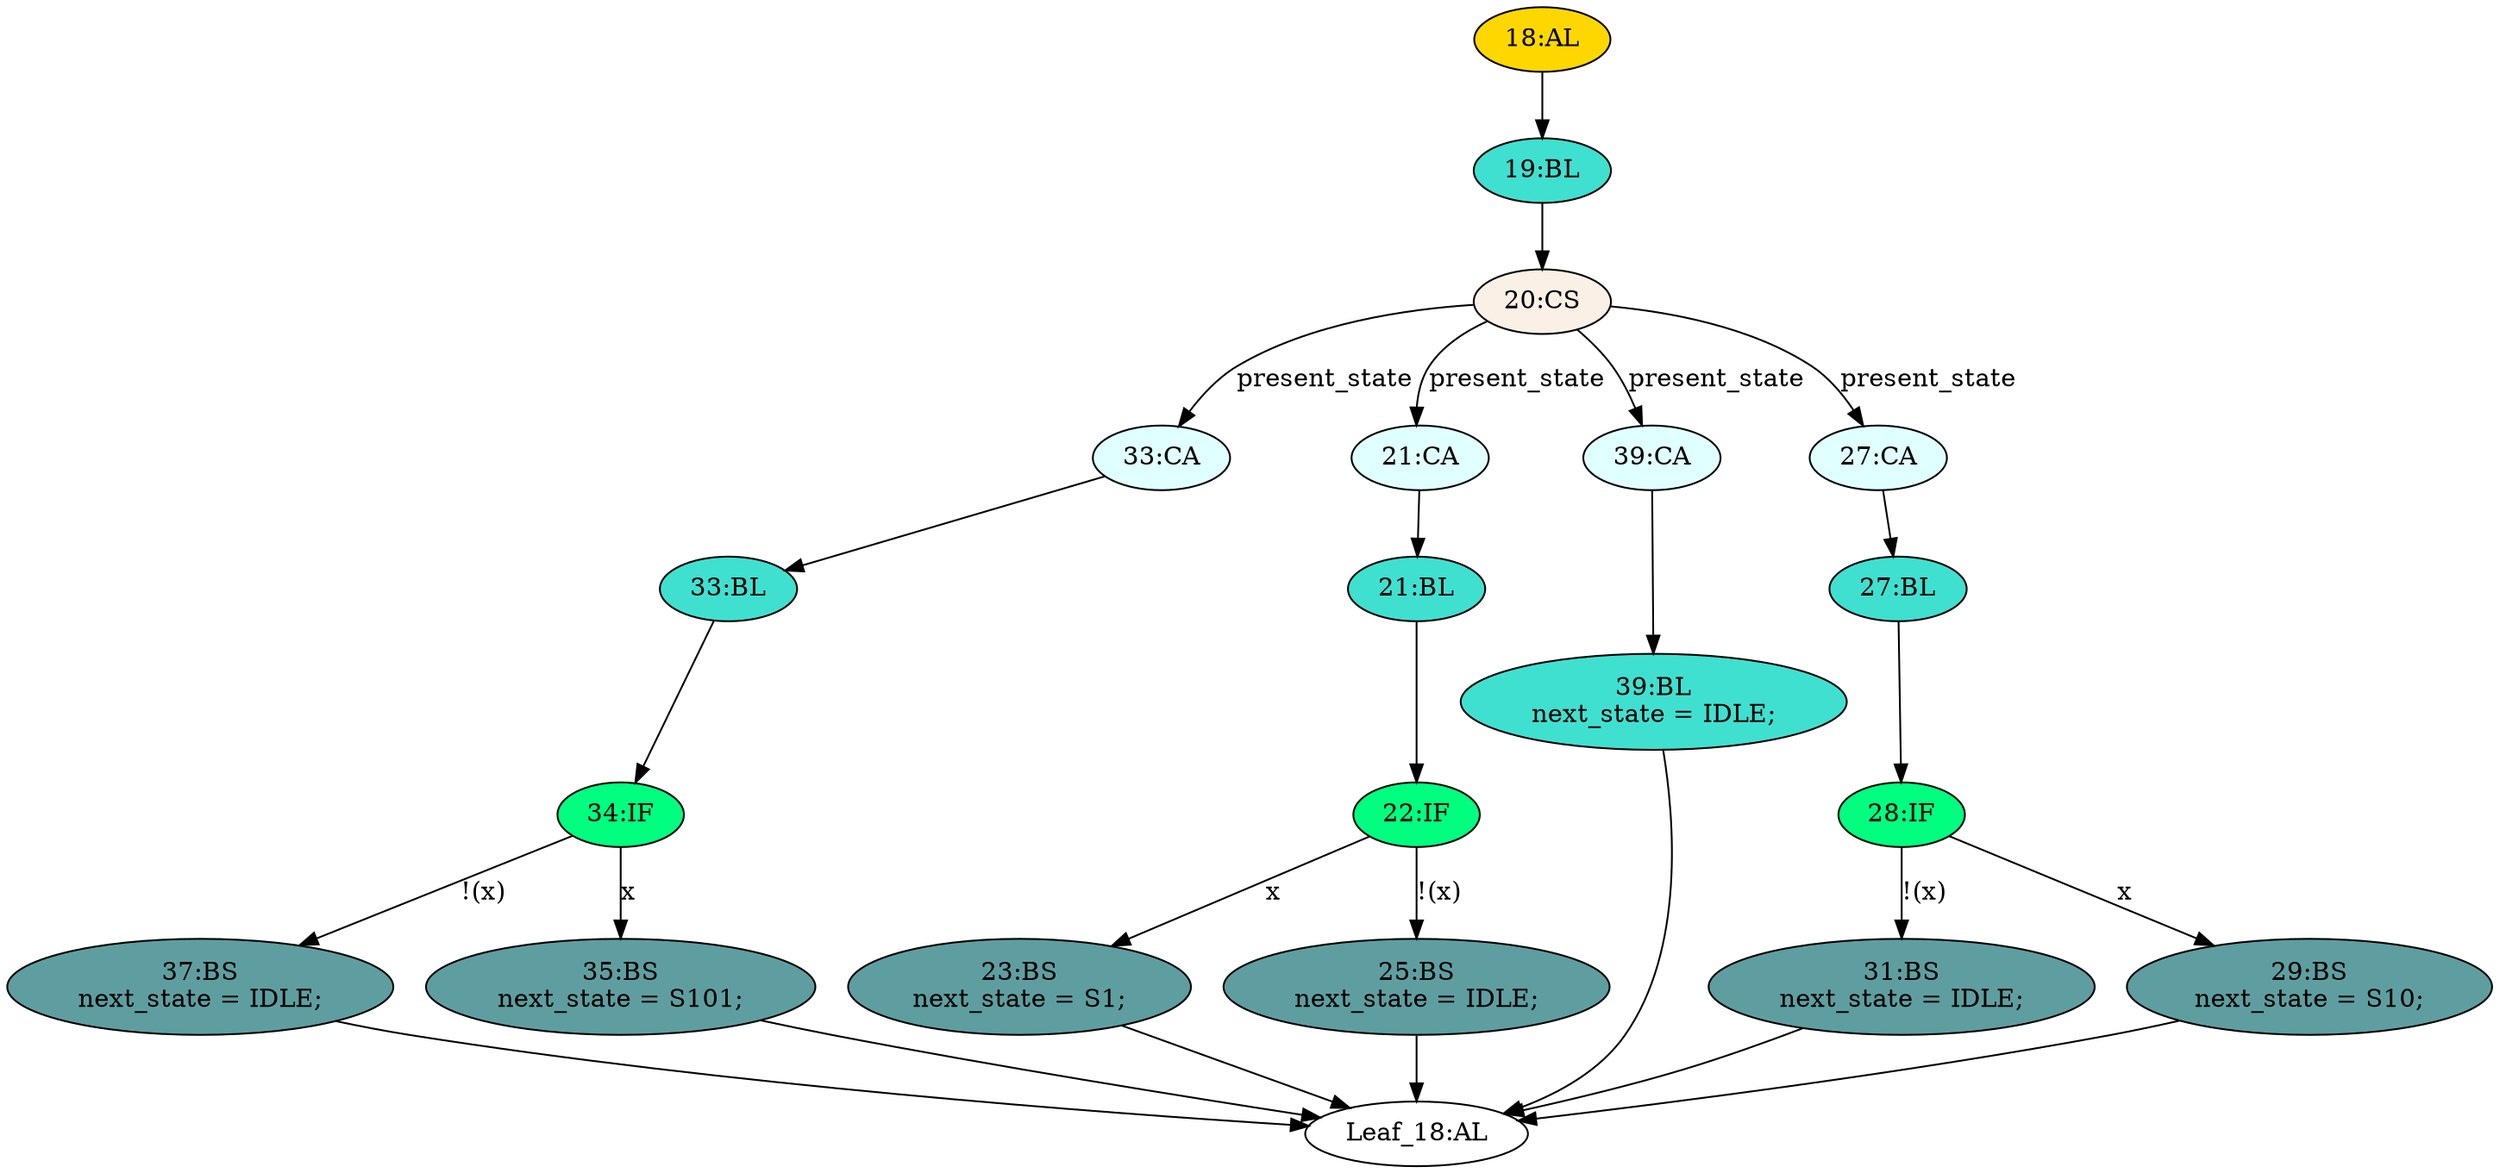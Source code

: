 strict digraph "" {
	node [label="\N"];
	"37:BS"	[ast="<pyverilog.vparser.ast.BlockingSubstitution object at 0x7f4e727ae550>",
		fillcolor=cadetblue,
		label="37:BS
next_state = IDLE;",
		statements="[<pyverilog.vparser.ast.BlockingSubstitution object at 0x7f4e727ae550>]",
		style=filled,
		typ=BlockingSubstitution];
	"Leaf_18:AL"	[def_var="['next_state']",
		label="Leaf_18:AL"];
	"37:BS" -> "Leaf_18:AL"	[cond="[]",
		lineno=None];
	"23:BS"	[ast="<pyverilog.vparser.ast.BlockingSubstitution object at 0x7f4e727aebd0>",
		fillcolor=cadetblue,
		label="23:BS
next_state = S1;",
		statements="[<pyverilog.vparser.ast.BlockingSubstitution object at 0x7f4e727aebd0>]",
		style=filled,
		typ=BlockingSubstitution];
	"23:BS" -> "Leaf_18:AL"	[cond="[]",
		lineno=None];
	"22:IF"	[ast="<pyverilog.vparser.ast.IfStatement object at 0x7f4e727aea50>",
		fillcolor=springgreen,
		label="22:IF",
		statements="[]",
		style=filled,
		typ=IfStatement];
	"22:IF" -> "23:BS"	[cond="['x']",
		label=x,
		lineno=22];
	"25:BS"	[ast="<pyverilog.vparser.ast.BlockingSubstitution object at 0x7f4e727aea90>",
		fillcolor=cadetblue,
		label="25:BS
next_state = IDLE;",
		statements="[<pyverilog.vparser.ast.BlockingSubstitution object at 0x7f4e727aea90>]",
		style=filled,
		typ=BlockingSubstitution];
	"22:IF" -> "25:BS"	[cond="['x']",
		label="!(x)",
		lineno=22];
	"33:BL"	[ast="<pyverilog.vparser.ast.Block object at 0x7f4e727ae7d0>",
		fillcolor=turquoise,
		label="33:BL",
		statements="[]",
		style=filled,
		typ=Block];
	"34:IF"	[ast="<pyverilog.vparser.ast.IfStatement object at 0x7f4e727ae810>",
		fillcolor=springgreen,
		label="34:IF",
		statements="[]",
		style=filled,
		typ=IfStatement];
	"33:BL" -> "34:IF"	[cond="[]",
		lineno=None];
	"21:BL"	[ast="<pyverilog.vparser.ast.Block object at 0x7f4e727aef10>",
		fillcolor=turquoise,
		label="21:BL",
		statements="[]",
		style=filled,
		typ=Block];
	"21:BL" -> "22:IF"	[cond="[]",
		lineno=None];
	"20:CS"	[ast="<pyverilog.vparser.ast.CaseStatement object at 0x7f4e727aed90>",
		fillcolor=linen,
		label="20:CS",
		statements="[]",
		style=filled,
		typ=CaseStatement];
	"33:CA"	[ast="<pyverilog.vparser.ast.Case object at 0x7f4e722c7410>",
		fillcolor=lightcyan,
		label="33:CA",
		statements="[]",
		style=filled,
		typ=Case];
	"20:CS" -> "33:CA"	[cond="['present_state']",
		label=present_state,
		lineno=20];
	"21:CA"	[ast="<pyverilog.vparser.ast.Case object at 0x7f4e727aee90>",
		fillcolor=lightcyan,
		label="21:CA",
		statements="[]",
		style=filled,
		typ=Case];
	"20:CS" -> "21:CA"	[cond="['present_state']",
		label=present_state,
		lineno=20];
	"39:CA"	[ast="<pyverilog.vparser.ast.Case object at 0x7f4e722c74d0>",
		fillcolor=lightcyan,
		label="39:CA",
		statements="[]",
		style=filled,
		typ=Case];
	"20:CS" -> "39:CA"	[cond="['present_state']",
		label=present_state,
		lineno=20];
	"27:CA"	[ast="<pyverilog.vparser.ast.Case object at 0x7f4e727aef90>",
		fillcolor=lightcyan,
		label="27:CA",
		statements="[]",
		style=filled,
		typ=Case];
	"20:CS" -> "27:CA"	[cond="['present_state']",
		label=present_state,
		lineno=20];
	"28:IF"	[ast="<pyverilog.vparser.ast.IfStatement object at 0x7f4e722c7090>",
		fillcolor=springgreen,
		label="28:IF",
		statements="[]",
		style=filled,
		typ=IfStatement];
	"31:BS"	[ast="<pyverilog.vparser.ast.BlockingSubstitution object at 0x7f4e722c70d0>",
		fillcolor=cadetblue,
		label="31:BS
next_state = IDLE;",
		statements="[<pyverilog.vparser.ast.BlockingSubstitution object at 0x7f4e722c70d0>]",
		style=filled,
		typ=BlockingSubstitution];
	"28:IF" -> "31:BS"	[cond="['x']",
		label="!(x)",
		lineno=28];
	"29:BS"	[ast="<pyverilog.vparser.ast.BlockingSubstitution object at 0x7f4e722c7250>",
		fillcolor=cadetblue,
		label="29:BS
next_state = S10;",
		statements="[<pyverilog.vparser.ast.BlockingSubstitution object at 0x7f4e722c7250>]",
		style=filled,
		typ=BlockingSubstitution];
	"28:IF" -> "29:BS"	[cond="['x']",
		label=x,
		lineno=28];
	"33:CA" -> "33:BL"	[cond="[]",
		lineno=None];
	"18:AL"	[ast="<pyverilog.vparser.ast.Always object at 0x7f4e722c77d0>",
		clk_sens=False,
		fillcolor=gold,
		label="18:AL",
		sens="['present_state']",
		statements="[]",
		style=filled,
		typ=Always,
		use_var="['x', 'present_state']"];
	"19:BL"	[ast="<pyverilog.vparser.ast.Block object at 0x7f4e727aed50>",
		fillcolor=turquoise,
		label="19:BL",
		statements="[]",
		style=filled,
		typ=Block];
	"18:AL" -> "19:BL"	[cond="[]",
		lineno=None];
	"25:BS" -> "Leaf_18:AL"	[cond="[]",
		lineno=None];
	"39:BL"	[ast="<pyverilog.vparser.ast.Block object at 0x7f4e722c7550>",
		fillcolor=turquoise,
		label="39:BL
next_state = IDLE;",
		statements="[<pyverilog.vparser.ast.BlockingSubstitution object at 0x7f4e722c7590>]",
		style=filled,
		typ=Block];
	"39:BL" -> "Leaf_18:AL"	[cond="[]",
		lineno=None];
	"21:CA" -> "21:BL"	[cond="[]",
		lineno=None];
	"27:BL"	[ast="<pyverilog.vparser.ast.Block object at 0x7f4e722c7050>",
		fillcolor=turquoise,
		label="27:BL",
		statements="[]",
		style=filled,
		typ=Block];
	"27:BL" -> "28:IF"	[cond="[]",
		lineno=None];
	"19:BL" -> "20:CS"	[cond="[]",
		lineno=None];
	"34:IF" -> "37:BS"	[cond="['x']",
		label="!(x)",
		lineno=34];
	"35:BS"	[ast="<pyverilog.vparser.ast.BlockingSubstitution object at 0x7f4e727ae8d0>",
		fillcolor=cadetblue,
		label="35:BS
next_state = S101;",
		statements="[<pyverilog.vparser.ast.BlockingSubstitution object at 0x7f4e727ae8d0>]",
		style=filled,
		typ=BlockingSubstitution];
	"34:IF" -> "35:BS"	[cond="['x']",
		label=x,
		lineno=34];
	"39:CA" -> "39:BL"	[cond="[]",
		lineno=None];
	"31:BS" -> "Leaf_18:AL"	[cond="[]",
		lineno=None];
	"27:CA" -> "27:BL"	[cond="[]",
		lineno=None];
	"29:BS" -> "Leaf_18:AL"	[cond="[]",
		lineno=None];
	"35:BS" -> "Leaf_18:AL"	[cond="[]",
		lineno=None];
}

